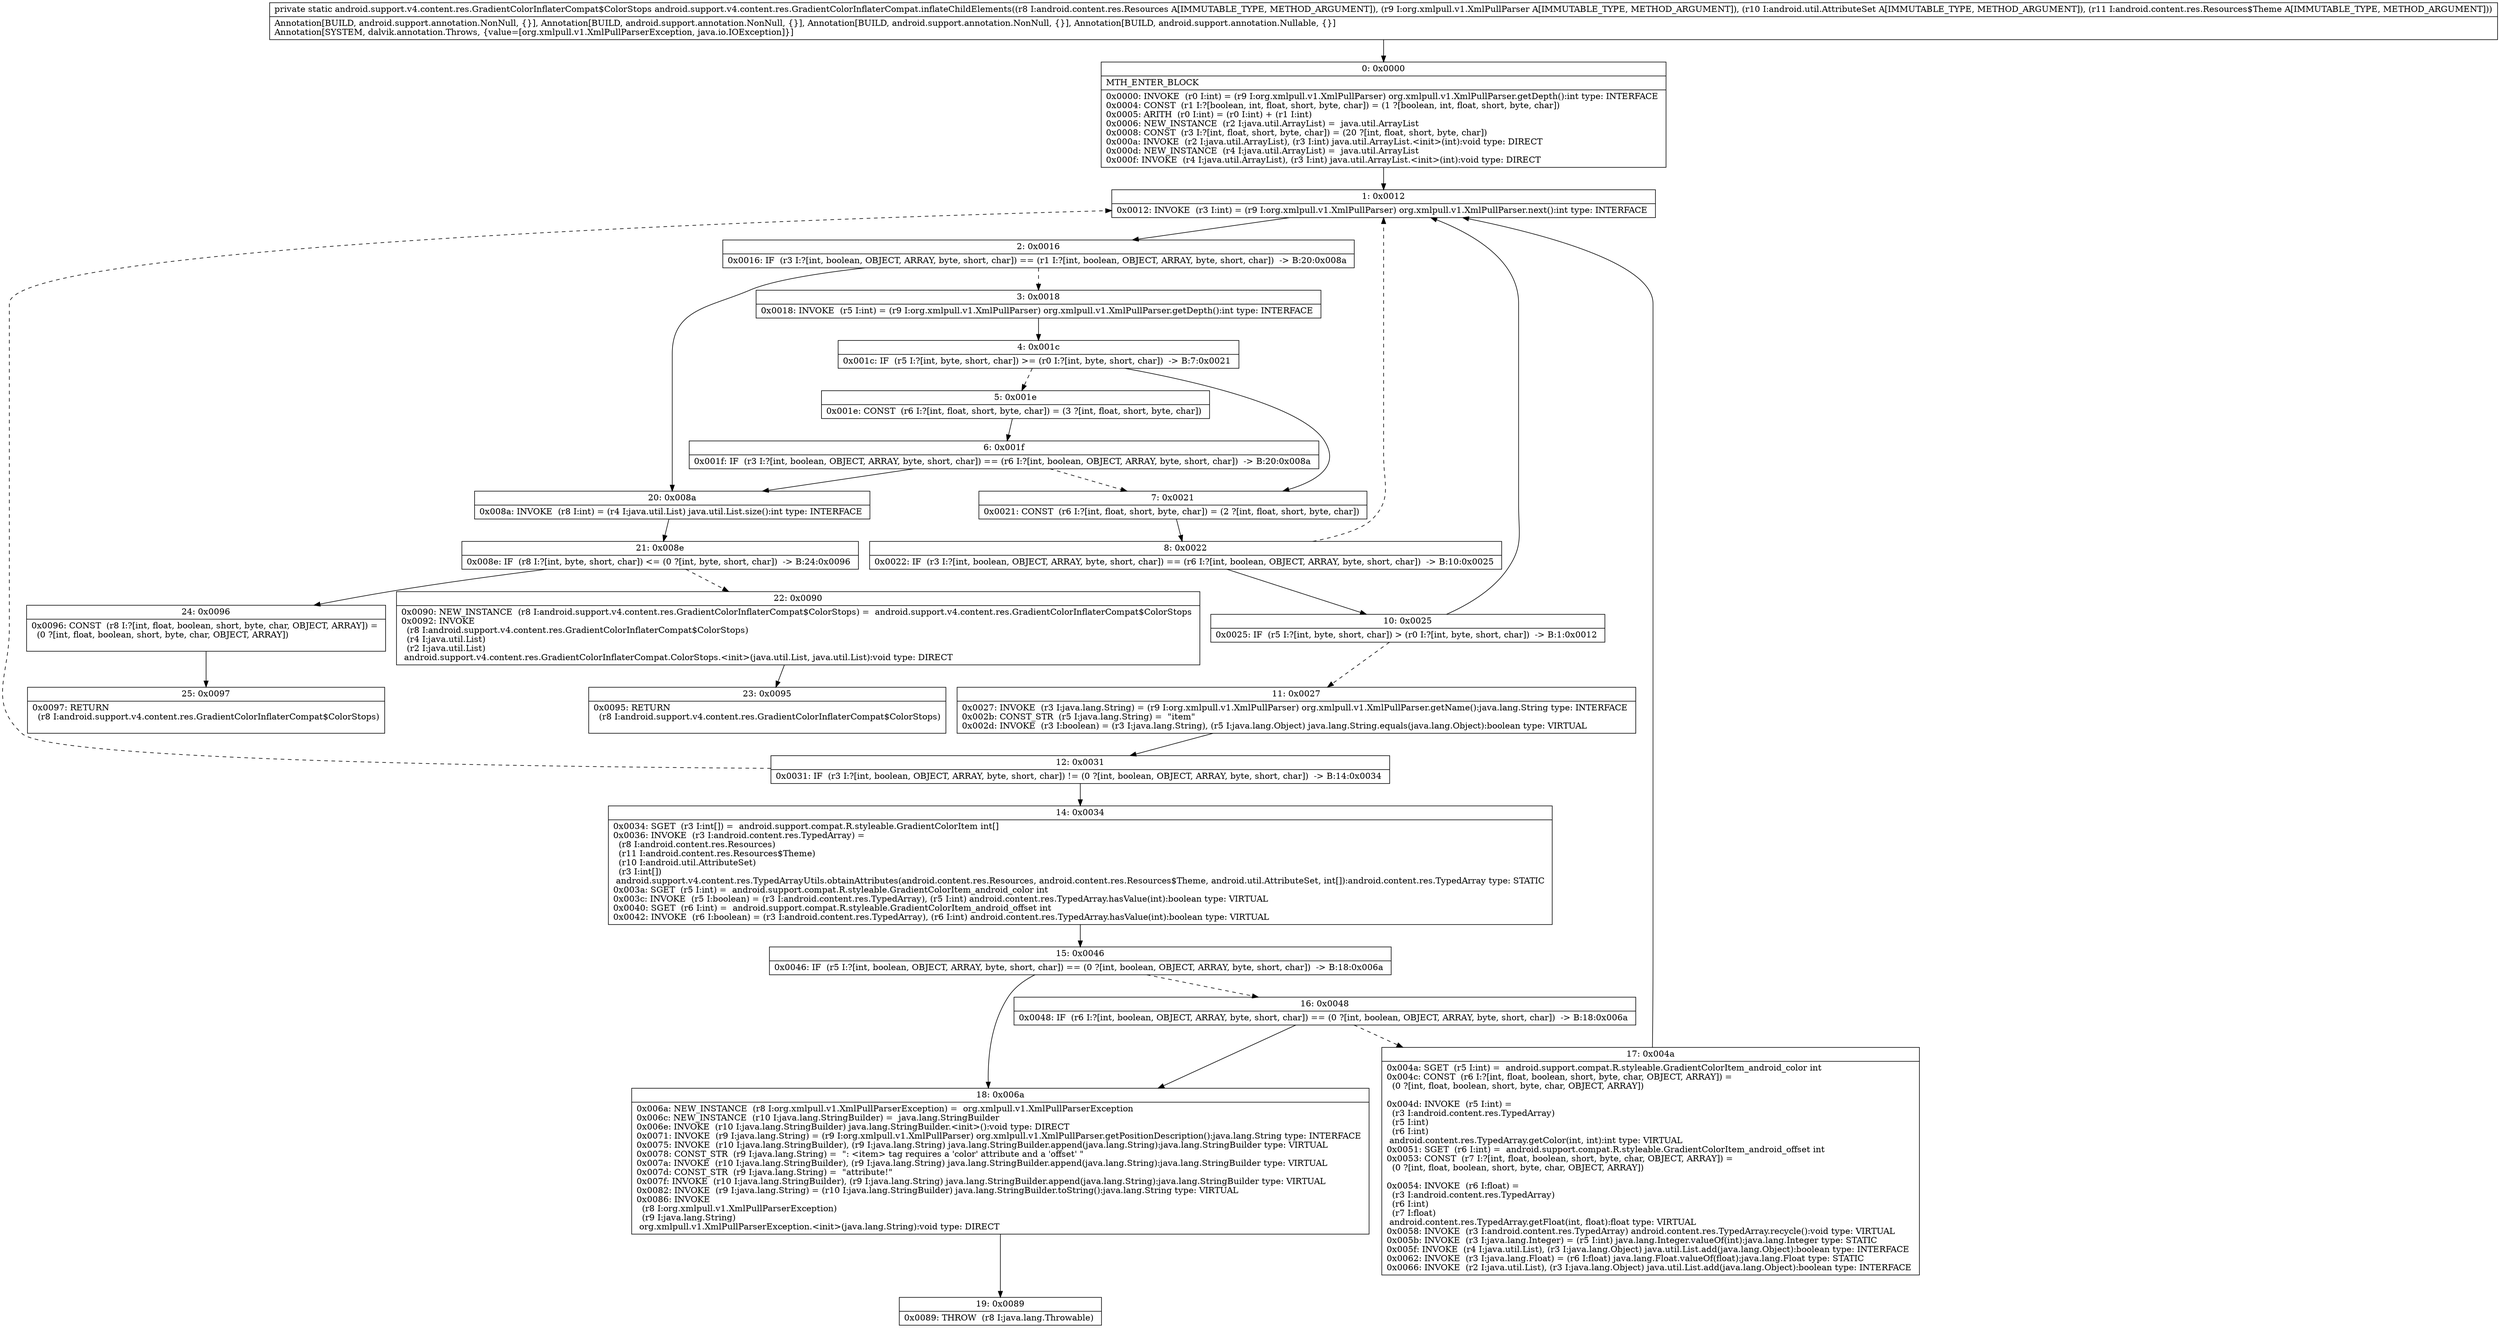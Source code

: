 digraph "CFG forandroid.support.v4.content.res.GradientColorInflaterCompat.inflateChildElements(Landroid\/content\/res\/Resources;Lorg\/xmlpull\/v1\/XmlPullParser;Landroid\/util\/AttributeSet;Landroid\/content\/res\/Resources$Theme;)Landroid\/support\/v4\/content\/res\/GradientColorInflaterCompat$ColorStops;" {
Node_0 [shape=record,label="{0\:\ 0x0000|MTH_ENTER_BLOCK\l|0x0000: INVOKE  (r0 I:int) = (r9 I:org.xmlpull.v1.XmlPullParser) org.xmlpull.v1.XmlPullParser.getDepth():int type: INTERFACE \l0x0004: CONST  (r1 I:?[boolean, int, float, short, byte, char]) = (1 ?[boolean, int, float, short, byte, char]) \l0x0005: ARITH  (r0 I:int) = (r0 I:int) + (r1 I:int) \l0x0006: NEW_INSTANCE  (r2 I:java.util.ArrayList) =  java.util.ArrayList \l0x0008: CONST  (r3 I:?[int, float, short, byte, char]) = (20 ?[int, float, short, byte, char]) \l0x000a: INVOKE  (r2 I:java.util.ArrayList), (r3 I:int) java.util.ArrayList.\<init\>(int):void type: DIRECT \l0x000d: NEW_INSTANCE  (r4 I:java.util.ArrayList) =  java.util.ArrayList \l0x000f: INVOKE  (r4 I:java.util.ArrayList), (r3 I:int) java.util.ArrayList.\<init\>(int):void type: DIRECT \l}"];
Node_1 [shape=record,label="{1\:\ 0x0012|0x0012: INVOKE  (r3 I:int) = (r9 I:org.xmlpull.v1.XmlPullParser) org.xmlpull.v1.XmlPullParser.next():int type: INTERFACE \l}"];
Node_2 [shape=record,label="{2\:\ 0x0016|0x0016: IF  (r3 I:?[int, boolean, OBJECT, ARRAY, byte, short, char]) == (r1 I:?[int, boolean, OBJECT, ARRAY, byte, short, char])  \-\> B:20:0x008a \l}"];
Node_3 [shape=record,label="{3\:\ 0x0018|0x0018: INVOKE  (r5 I:int) = (r9 I:org.xmlpull.v1.XmlPullParser) org.xmlpull.v1.XmlPullParser.getDepth():int type: INTERFACE \l}"];
Node_4 [shape=record,label="{4\:\ 0x001c|0x001c: IF  (r5 I:?[int, byte, short, char]) \>= (r0 I:?[int, byte, short, char])  \-\> B:7:0x0021 \l}"];
Node_5 [shape=record,label="{5\:\ 0x001e|0x001e: CONST  (r6 I:?[int, float, short, byte, char]) = (3 ?[int, float, short, byte, char]) \l}"];
Node_6 [shape=record,label="{6\:\ 0x001f|0x001f: IF  (r3 I:?[int, boolean, OBJECT, ARRAY, byte, short, char]) == (r6 I:?[int, boolean, OBJECT, ARRAY, byte, short, char])  \-\> B:20:0x008a \l}"];
Node_7 [shape=record,label="{7\:\ 0x0021|0x0021: CONST  (r6 I:?[int, float, short, byte, char]) = (2 ?[int, float, short, byte, char]) \l}"];
Node_8 [shape=record,label="{8\:\ 0x0022|0x0022: IF  (r3 I:?[int, boolean, OBJECT, ARRAY, byte, short, char]) == (r6 I:?[int, boolean, OBJECT, ARRAY, byte, short, char])  \-\> B:10:0x0025 \l}"];
Node_10 [shape=record,label="{10\:\ 0x0025|0x0025: IF  (r5 I:?[int, byte, short, char]) \> (r0 I:?[int, byte, short, char])  \-\> B:1:0x0012 \l}"];
Node_11 [shape=record,label="{11\:\ 0x0027|0x0027: INVOKE  (r3 I:java.lang.String) = (r9 I:org.xmlpull.v1.XmlPullParser) org.xmlpull.v1.XmlPullParser.getName():java.lang.String type: INTERFACE \l0x002b: CONST_STR  (r5 I:java.lang.String) =  \"item\" \l0x002d: INVOKE  (r3 I:boolean) = (r3 I:java.lang.String), (r5 I:java.lang.Object) java.lang.String.equals(java.lang.Object):boolean type: VIRTUAL \l}"];
Node_12 [shape=record,label="{12\:\ 0x0031|0x0031: IF  (r3 I:?[int, boolean, OBJECT, ARRAY, byte, short, char]) != (0 ?[int, boolean, OBJECT, ARRAY, byte, short, char])  \-\> B:14:0x0034 \l}"];
Node_14 [shape=record,label="{14\:\ 0x0034|0x0034: SGET  (r3 I:int[]) =  android.support.compat.R.styleable.GradientColorItem int[] \l0x0036: INVOKE  (r3 I:android.content.res.TypedArray) = \l  (r8 I:android.content.res.Resources)\l  (r11 I:android.content.res.Resources$Theme)\l  (r10 I:android.util.AttributeSet)\l  (r3 I:int[])\l android.support.v4.content.res.TypedArrayUtils.obtainAttributes(android.content.res.Resources, android.content.res.Resources$Theme, android.util.AttributeSet, int[]):android.content.res.TypedArray type: STATIC \l0x003a: SGET  (r5 I:int) =  android.support.compat.R.styleable.GradientColorItem_android_color int \l0x003c: INVOKE  (r5 I:boolean) = (r3 I:android.content.res.TypedArray), (r5 I:int) android.content.res.TypedArray.hasValue(int):boolean type: VIRTUAL \l0x0040: SGET  (r6 I:int) =  android.support.compat.R.styleable.GradientColorItem_android_offset int \l0x0042: INVOKE  (r6 I:boolean) = (r3 I:android.content.res.TypedArray), (r6 I:int) android.content.res.TypedArray.hasValue(int):boolean type: VIRTUAL \l}"];
Node_15 [shape=record,label="{15\:\ 0x0046|0x0046: IF  (r5 I:?[int, boolean, OBJECT, ARRAY, byte, short, char]) == (0 ?[int, boolean, OBJECT, ARRAY, byte, short, char])  \-\> B:18:0x006a \l}"];
Node_16 [shape=record,label="{16\:\ 0x0048|0x0048: IF  (r6 I:?[int, boolean, OBJECT, ARRAY, byte, short, char]) == (0 ?[int, boolean, OBJECT, ARRAY, byte, short, char])  \-\> B:18:0x006a \l}"];
Node_17 [shape=record,label="{17\:\ 0x004a|0x004a: SGET  (r5 I:int) =  android.support.compat.R.styleable.GradientColorItem_android_color int \l0x004c: CONST  (r6 I:?[int, float, boolean, short, byte, char, OBJECT, ARRAY]) = \l  (0 ?[int, float, boolean, short, byte, char, OBJECT, ARRAY])\l \l0x004d: INVOKE  (r5 I:int) = \l  (r3 I:android.content.res.TypedArray)\l  (r5 I:int)\l  (r6 I:int)\l android.content.res.TypedArray.getColor(int, int):int type: VIRTUAL \l0x0051: SGET  (r6 I:int) =  android.support.compat.R.styleable.GradientColorItem_android_offset int \l0x0053: CONST  (r7 I:?[int, float, boolean, short, byte, char, OBJECT, ARRAY]) = \l  (0 ?[int, float, boolean, short, byte, char, OBJECT, ARRAY])\l \l0x0054: INVOKE  (r6 I:float) = \l  (r3 I:android.content.res.TypedArray)\l  (r6 I:int)\l  (r7 I:float)\l android.content.res.TypedArray.getFloat(int, float):float type: VIRTUAL \l0x0058: INVOKE  (r3 I:android.content.res.TypedArray) android.content.res.TypedArray.recycle():void type: VIRTUAL \l0x005b: INVOKE  (r3 I:java.lang.Integer) = (r5 I:int) java.lang.Integer.valueOf(int):java.lang.Integer type: STATIC \l0x005f: INVOKE  (r4 I:java.util.List), (r3 I:java.lang.Object) java.util.List.add(java.lang.Object):boolean type: INTERFACE \l0x0062: INVOKE  (r3 I:java.lang.Float) = (r6 I:float) java.lang.Float.valueOf(float):java.lang.Float type: STATIC \l0x0066: INVOKE  (r2 I:java.util.List), (r3 I:java.lang.Object) java.util.List.add(java.lang.Object):boolean type: INTERFACE \l}"];
Node_18 [shape=record,label="{18\:\ 0x006a|0x006a: NEW_INSTANCE  (r8 I:org.xmlpull.v1.XmlPullParserException) =  org.xmlpull.v1.XmlPullParserException \l0x006c: NEW_INSTANCE  (r10 I:java.lang.StringBuilder) =  java.lang.StringBuilder \l0x006e: INVOKE  (r10 I:java.lang.StringBuilder) java.lang.StringBuilder.\<init\>():void type: DIRECT \l0x0071: INVOKE  (r9 I:java.lang.String) = (r9 I:org.xmlpull.v1.XmlPullParser) org.xmlpull.v1.XmlPullParser.getPositionDescription():java.lang.String type: INTERFACE \l0x0075: INVOKE  (r10 I:java.lang.StringBuilder), (r9 I:java.lang.String) java.lang.StringBuilder.append(java.lang.String):java.lang.StringBuilder type: VIRTUAL \l0x0078: CONST_STR  (r9 I:java.lang.String) =  \": \<item\> tag requires a 'color' attribute and a 'offset' \" \l0x007a: INVOKE  (r10 I:java.lang.StringBuilder), (r9 I:java.lang.String) java.lang.StringBuilder.append(java.lang.String):java.lang.StringBuilder type: VIRTUAL \l0x007d: CONST_STR  (r9 I:java.lang.String) =  \"attribute!\" \l0x007f: INVOKE  (r10 I:java.lang.StringBuilder), (r9 I:java.lang.String) java.lang.StringBuilder.append(java.lang.String):java.lang.StringBuilder type: VIRTUAL \l0x0082: INVOKE  (r9 I:java.lang.String) = (r10 I:java.lang.StringBuilder) java.lang.StringBuilder.toString():java.lang.String type: VIRTUAL \l0x0086: INVOKE  \l  (r8 I:org.xmlpull.v1.XmlPullParserException)\l  (r9 I:java.lang.String)\l org.xmlpull.v1.XmlPullParserException.\<init\>(java.lang.String):void type: DIRECT \l}"];
Node_19 [shape=record,label="{19\:\ 0x0089|0x0089: THROW  (r8 I:java.lang.Throwable) \l}"];
Node_20 [shape=record,label="{20\:\ 0x008a|0x008a: INVOKE  (r8 I:int) = (r4 I:java.util.List) java.util.List.size():int type: INTERFACE \l}"];
Node_21 [shape=record,label="{21\:\ 0x008e|0x008e: IF  (r8 I:?[int, byte, short, char]) \<= (0 ?[int, byte, short, char])  \-\> B:24:0x0096 \l}"];
Node_22 [shape=record,label="{22\:\ 0x0090|0x0090: NEW_INSTANCE  (r8 I:android.support.v4.content.res.GradientColorInflaterCompat$ColorStops) =  android.support.v4.content.res.GradientColorInflaterCompat$ColorStops \l0x0092: INVOKE  \l  (r8 I:android.support.v4.content.res.GradientColorInflaterCompat$ColorStops)\l  (r4 I:java.util.List)\l  (r2 I:java.util.List)\l android.support.v4.content.res.GradientColorInflaterCompat.ColorStops.\<init\>(java.util.List, java.util.List):void type: DIRECT \l}"];
Node_23 [shape=record,label="{23\:\ 0x0095|0x0095: RETURN  \l  (r8 I:android.support.v4.content.res.GradientColorInflaterCompat$ColorStops)\l \l}"];
Node_24 [shape=record,label="{24\:\ 0x0096|0x0096: CONST  (r8 I:?[int, float, boolean, short, byte, char, OBJECT, ARRAY]) = \l  (0 ?[int, float, boolean, short, byte, char, OBJECT, ARRAY])\l \l}"];
Node_25 [shape=record,label="{25\:\ 0x0097|0x0097: RETURN  \l  (r8 I:android.support.v4.content.res.GradientColorInflaterCompat$ColorStops)\l \l}"];
MethodNode[shape=record,label="{private static android.support.v4.content.res.GradientColorInflaterCompat$ColorStops android.support.v4.content.res.GradientColorInflaterCompat.inflateChildElements((r8 I:android.content.res.Resources A[IMMUTABLE_TYPE, METHOD_ARGUMENT]), (r9 I:org.xmlpull.v1.XmlPullParser A[IMMUTABLE_TYPE, METHOD_ARGUMENT]), (r10 I:android.util.AttributeSet A[IMMUTABLE_TYPE, METHOD_ARGUMENT]), (r11 I:android.content.res.Resources$Theme A[IMMUTABLE_TYPE, METHOD_ARGUMENT]))  | Annotation[BUILD, android.support.annotation.NonNull, \{\}], Annotation[BUILD, android.support.annotation.NonNull, \{\}], Annotation[BUILD, android.support.annotation.NonNull, \{\}], Annotation[BUILD, android.support.annotation.Nullable, \{\}]\lAnnotation[SYSTEM, dalvik.annotation.Throws, \{value=[org.xmlpull.v1.XmlPullParserException, java.io.IOException]\}]\l}"];
MethodNode -> Node_0;
Node_0 -> Node_1;
Node_1 -> Node_2;
Node_2 -> Node_3[style=dashed];
Node_2 -> Node_20;
Node_3 -> Node_4;
Node_4 -> Node_5[style=dashed];
Node_4 -> Node_7;
Node_5 -> Node_6;
Node_6 -> Node_7[style=dashed];
Node_6 -> Node_20;
Node_7 -> Node_8;
Node_8 -> Node_10;
Node_8 -> Node_1[style=dashed];
Node_10 -> Node_1;
Node_10 -> Node_11[style=dashed];
Node_11 -> Node_12;
Node_12 -> Node_14;
Node_12 -> Node_1[style=dashed];
Node_14 -> Node_15;
Node_15 -> Node_16[style=dashed];
Node_15 -> Node_18;
Node_16 -> Node_17[style=dashed];
Node_16 -> Node_18;
Node_17 -> Node_1;
Node_18 -> Node_19;
Node_20 -> Node_21;
Node_21 -> Node_22[style=dashed];
Node_21 -> Node_24;
Node_22 -> Node_23;
Node_24 -> Node_25;
}

